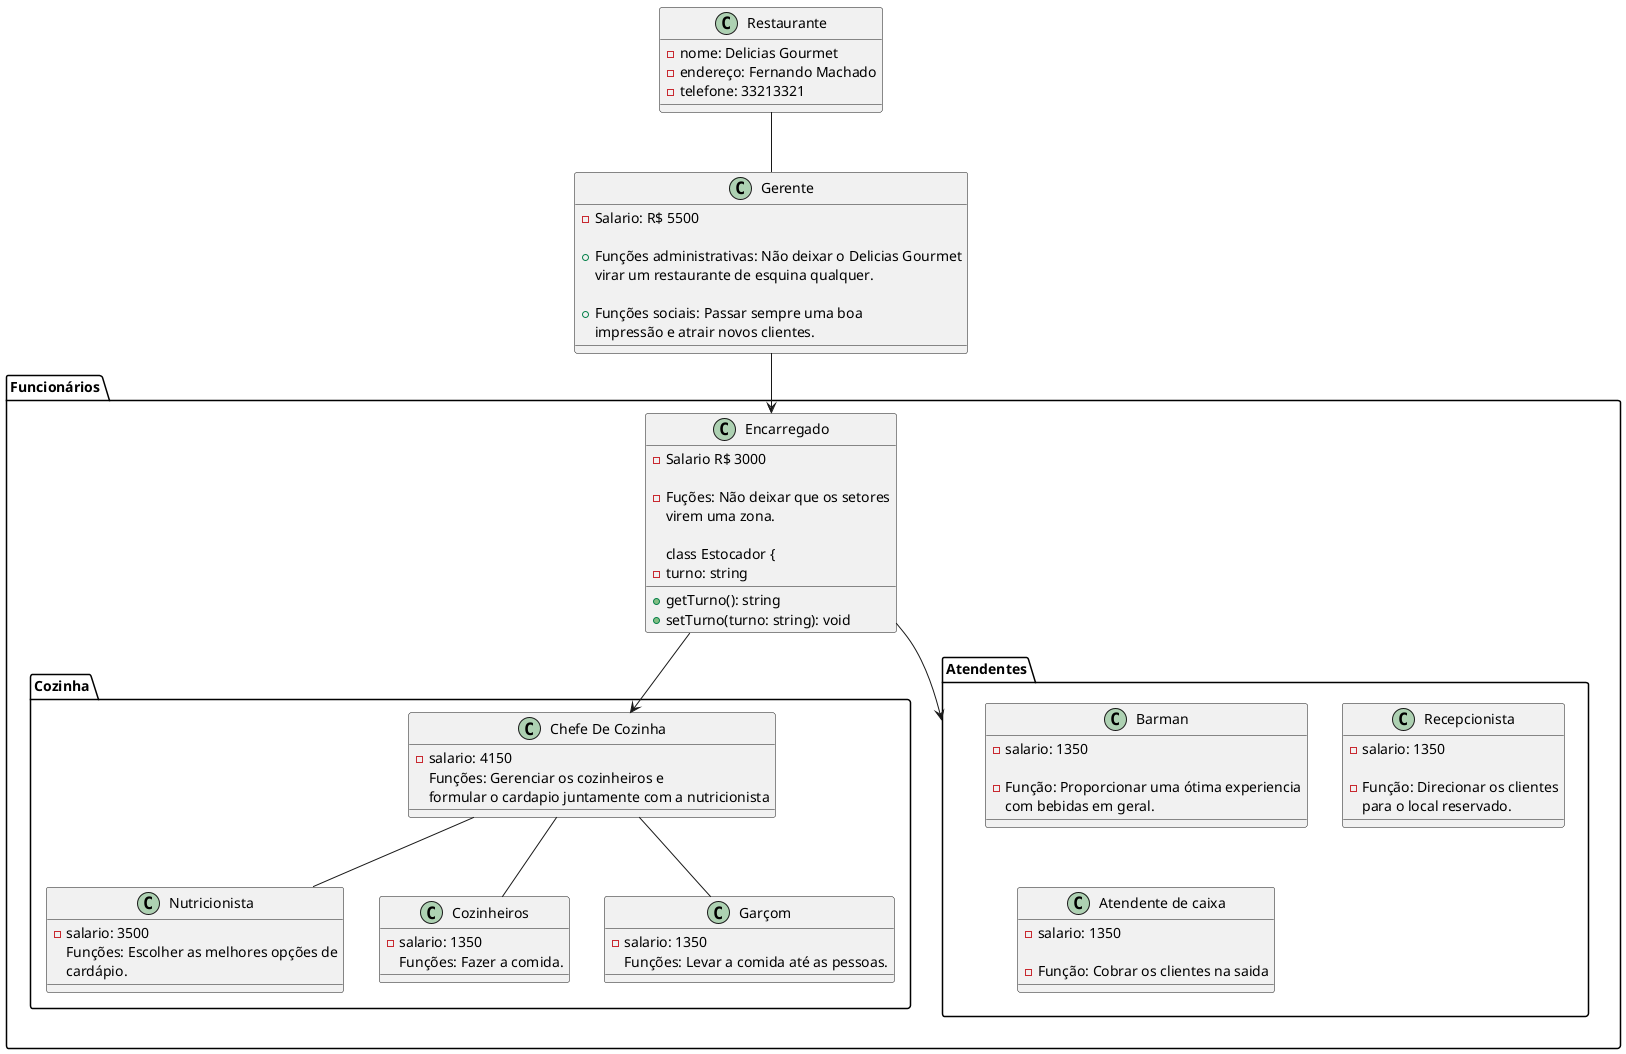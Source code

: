 @startuml

class Restaurante {
  - nome: Delicias Gourmet
  - endereço: Fernando Machado 
  - telefone: 33213321
  
}



class Gerente {
  - Salario: R$ 5500

  + Funções administrativas: Não deixar o Delicias Gourmet
  virar um restaurante de esquina qualquer.

  + Funções sociais: Passar sempre uma boa
  impressão e atrair novos clientes.
}

Package "Funcionários"{ 
class Encarregado {
  - Salario R$ 3000
  
  -Fuções: Não deixar que os setores 
  virem uma zona. 

class Estocador {
  - turno: string
  + getTurno(): string
  + setTurno(turno: string): void
}

package "Cozinha" { 
class "Chefe De Cozinha"{

  -salario: 4150
  Funções: Gerenciar os cozinheiros e 
  formular o cardapio juntamente com a nutricionista
}

class "Nutricionista"{

  -salario: 3500
  Funções: Escolher as melhores opções de 
  cardápio.

}

class "Cozinheiros"{

  -salario: 1350
  Funções: Fazer a comida.

}
class "Garçom"{

  -salario: 1350
  Funções: Levar a comida até as pessoas.

}
}

Package "Atendentes"{

class "Barman"{
-salario: 1350

-Função: Proporcionar uma ótima experiencia 
com bebidas em geral.
}

class "Recepcionista"{
-salario: 1350

-Função: Direcionar os clientes
para o local reservado.
}

class "Atendente de caixa"{
  -salario: 1350

  -Função: Cobrar os clientes na saida

}
 
}
     
  }

"Chefe De Cozinha" -- Garçom
"Chefe De Cozinha" -- Cozinheiros
"Chefe De Cozinha" -- Nutricionista

Encarregado --> "Chefe De Cozinha"
Encarregado --> Atendentes


Restaurante --  Gerente



 Gerente --> Encarregado
 

@enduml
